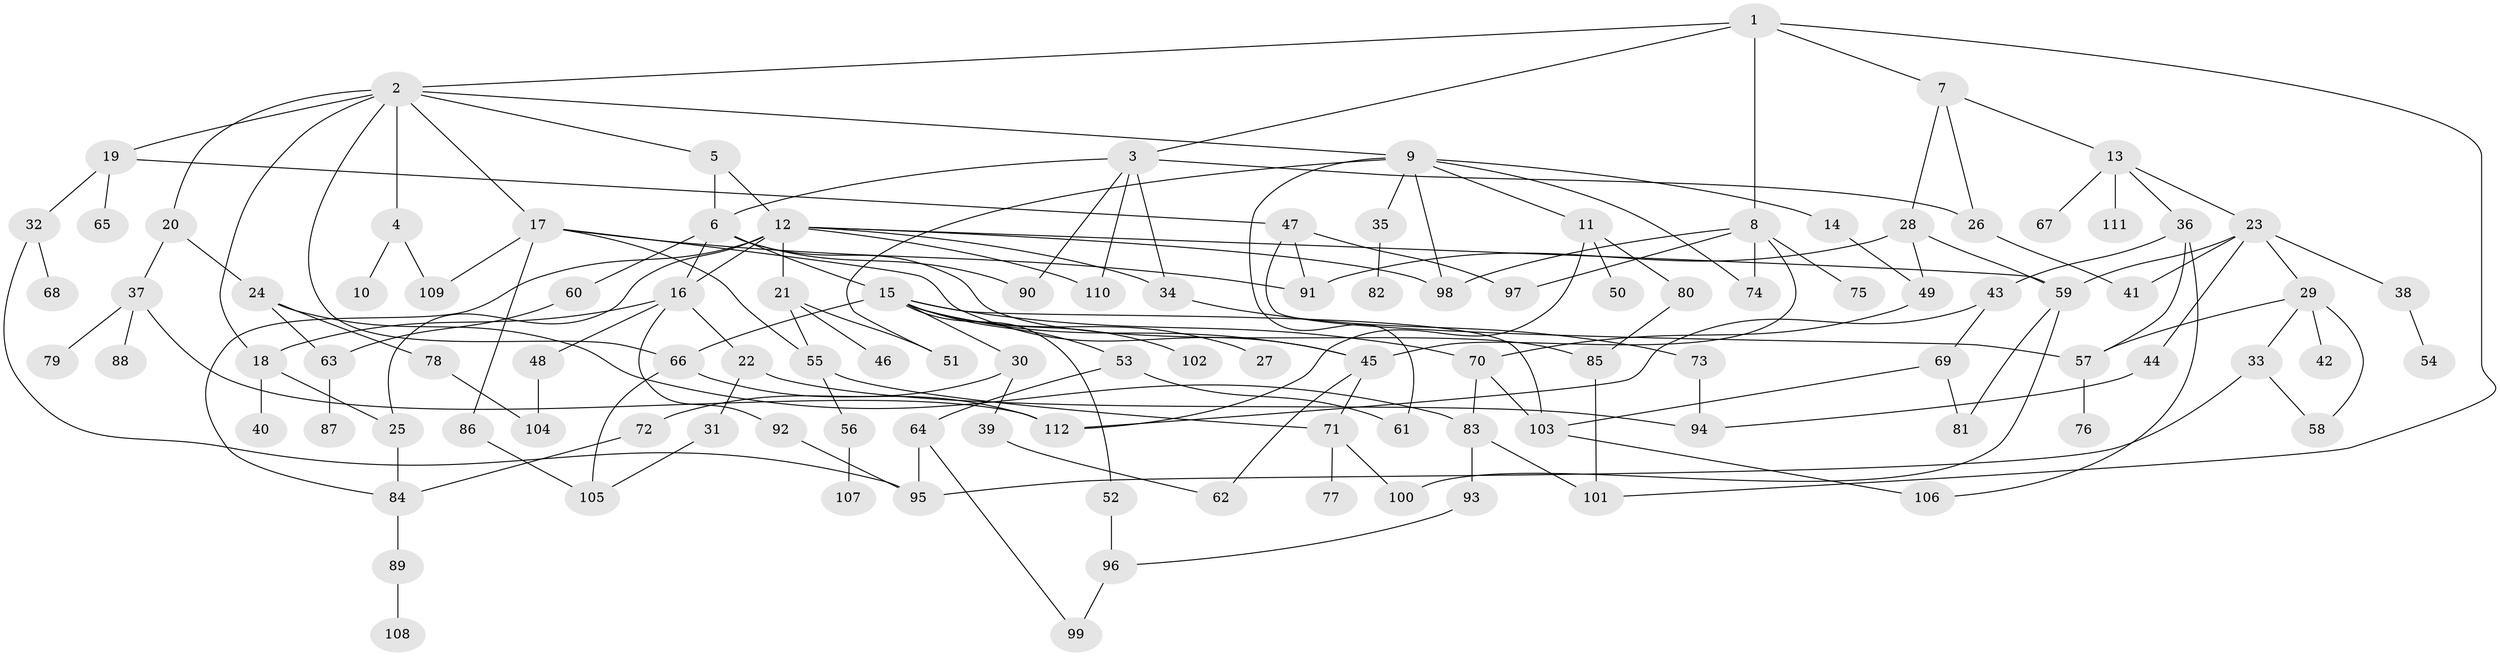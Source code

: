 // Generated by graph-tools (version 1.1) at 2025/34/03/09/25 02:34:27]
// undirected, 112 vertices, 167 edges
graph export_dot {
graph [start="1"]
  node [color=gray90,style=filled];
  1;
  2;
  3;
  4;
  5;
  6;
  7;
  8;
  9;
  10;
  11;
  12;
  13;
  14;
  15;
  16;
  17;
  18;
  19;
  20;
  21;
  22;
  23;
  24;
  25;
  26;
  27;
  28;
  29;
  30;
  31;
  32;
  33;
  34;
  35;
  36;
  37;
  38;
  39;
  40;
  41;
  42;
  43;
  44;
  45;
  46;
  47;
  48;
  49;
  50;
  51;
  52;
  53;
  54;
  55;
  56;
  57;
  58;
  59;
  60;
  61;
  62;
  63;
  64;
  65;
  66;
  67;
  68;
  69;
  70;
  71;
  72;
  73;
  74;
  75;
  76;
  77;
  78;
  79;
  80;
  81;
  82;
  83;
  84;
  85;
  86;
  87;
  88;
  89;
  90;
  91;
  92;
  93;
  94;
  95;
  96;
  97;
  98;
  99;
  100;
  101;
  102;
  103;
  104;
  105;
  106;
  107;
  108;
  109;
  110;
  111;
  112;
  1 -- 2;
  1 -- 3;
  1 -- 7;
  1 -- 8;
  1 -- 101;
  2 -- 4;
  2 -- 5;
  2 -- 9;
  2 -- 17;
  2 -- 18;
  2 -- 19;
  2 -- 20;
  2 -- 66;
  3 -- 26;
  3 -- 34;
  3 -- 110;
  3 -- 6;
  3 -- 90;
  4 -- 10;
  4 -- 109;
  5 -- 6;
  5 -- 12;
  6 -- 15;
  6 -- 60;
  6 -- 90;
  6 -- 16;
  6 -- 85;
  7 -- 13;
  7 -- 28;
  7 -- 26;
  8 -- 75;
  8 -- 45;
  8 -- 97;
  8 -- 74;
  8 -- 98;
  9 -- 11;
  9 -- 14;
  9 -- 35;
  9 -- 51;
  9 -- 74;
  9 -- 61;
  9 -- 98;
  11 -- 50;
  11 -- 80;
  11 -- 112;
  12 -- 16;
  12 -- 21;
  12 -- 25;
  12 -- 59;
  12 -- 98;
  12 -- 110;
  12 -- 34;
  12 -- 84;
  13 -- 23;
  13 -- 36;
  13 -- 67;
  13 -- 111;
  14 -- 49;
  15 -- 27;
  15 -- 30;
  15 -- 45;
  15 -- 52;
  15 -- 53;
  15 -- 102;
  15 -- 70;
  15 -- 103;
  15 -- 66;
  16 -- 22;
  16 -- 48;
  16 -- 92;
  16 -- 18;
  17 -- 86;
  17 -- 109;
  17 -- 55;
  17 -- 91;
  17 -- 45;
  18 -- 40;
  18 -- 25;
  19 -- 32;
  19 -- 47;
  19 -- 65;
  20 -- 24;
  20 -- 37;
  21 -- 46;
  21 -- 55;
  21 -- 51;
  22 -- 31;
  22 -- 94;
  23 -- 29;
  23 -- 38;
  23 -- 41;
  23 -- 44;
  23 -- 59;
  24 -- 63;
  24 -- 78;
  24 -- 83;
  25 -- 84;
  26 -- 41;
  28 -- 91;
  28 -- 59;
  28 -- 49;
  29 -- 33;
  29 -- 42;
  29 -- 57;
  29 -- 58;
  30 -- 39;
  30 -- 72;
  31 -- 105;
  32 -- 68;
  32 -- 95;
  33 -- 58;
  33 -- 95;
  34 -- 73;
  35 -- 82;
  36 -- 43;
  36 -- 106;
  36 -- 57;
  37 -- 79;
  37 -- 88;
  37 -- 112;
  38 -- 54;
  39 -- 62;
  43 -- 69;
  43 -- 112;
  44 -- 94;
  45 -- 71;
  45 -- 62;
  47 -- 91;
  47 -- 97;
  47 -- 57;
  48 -- 104;
  49 -- 70;
  52 -- 96;
  53 -- 61;
  53 -- 64;
  55 -- 56;
  55 -- 71;
  56 -- 107;
  57 -- 76;
  59 -- 81;
  59 -- 100;
  60 -- 63;
  63 -- 87;
  64 -- 99;
  64 -- 95;
  66 -- 112;
  66 -- 105;
  69 -- 103;
  69 -- 81;
  70 -- 83;
  70 -- 103;
  71 -- 77;
  71 -- 100;
  72 -- 84;
  73 -- 94;
  78 -- 104;
  80 -- 85;
  83 -- 93;
  83 -- 101;
  84 -- 89;
  85 -- 101;
  86 -- 105;
  89 -- 108;
  92 -- 95;
  93 -- 96;
  96 -- 99;
  103 -- 106;
}
